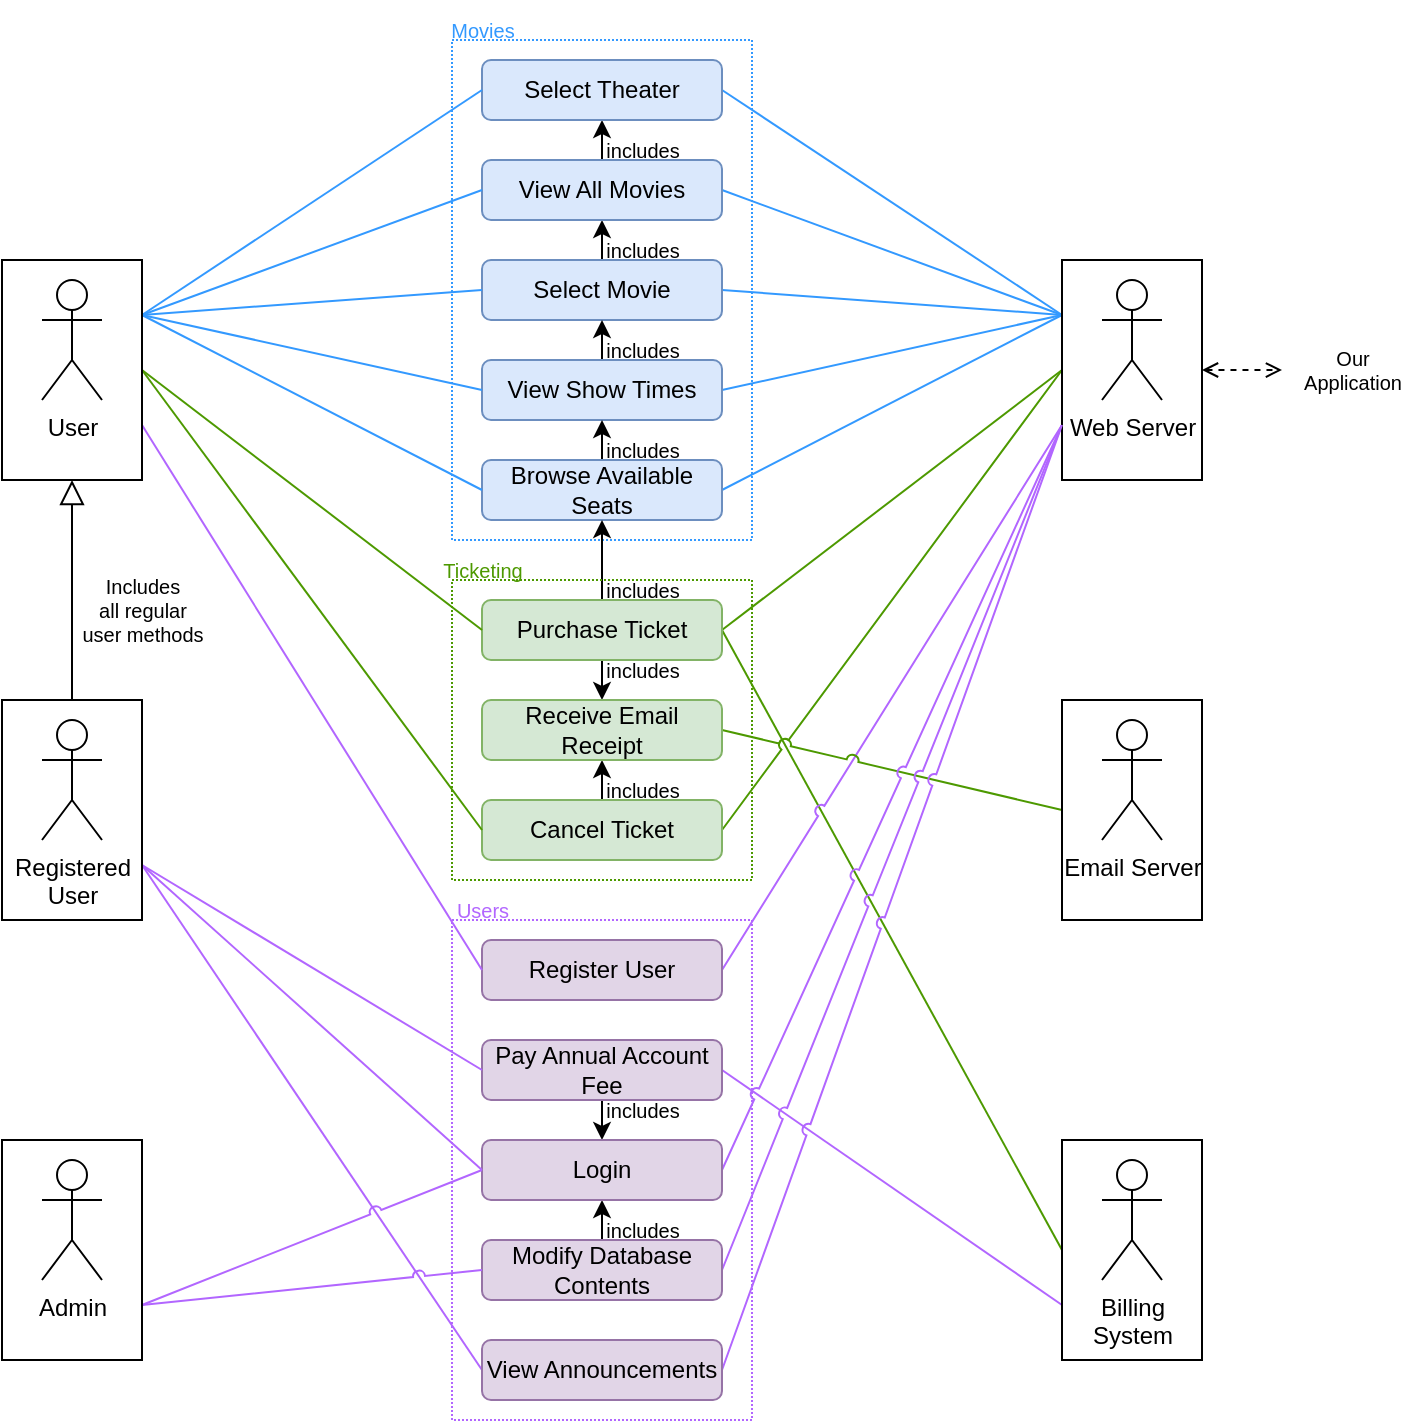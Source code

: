 <mxfile version="20.6.0" type="google"><diagram id="EmOYeHWcsqEJydlF3IlL" name="Page-1"><mxGraphModel dx="1343" dy="796" grid="1" gridSize="10" guides="1" tooltips="1" connect="1" arrows="1" fold="1" page="1" pageScale="1" pageWidth="1700" pageHeight="1100" math="0" shadow="0"><root><mxCell id="0"/><mxCell id="1" parent="0"/><mxCell id="tirdepiLuhcAL1zVAuzL-91" value="" style="rounded=0;whiteSpace=wrap;html=1;fontSize=10;fillColor=none;dashed=1;dashPattern=1 1;strokeColor=#3399FF;" vertex="1" parent="1"><mxGeometry x="315" y="30" width="150" height="250" as="geometry"/></mxCell><mxCell id="tirdepiLuhcAL1zVAuzL-89" value="" style="rounded=0;whiteSpace=wrap;html=1;fontSize=10;fillColor=none;dashed=1;dashPattern=1 1;strokeColor=#B266FF;" vertex="1" parent="1"><mxGeometry x="315" y="470" width="150" height="250" as="geometry"/></mxCell><mxCell id="tirdepiLuhcAL1zVAuzL-1" value="User" style="shape=umlActor;verticalLabelPosition=bottom;verticalAlign=top;html=1;outlineConnect=0;" vertex="1" parent="1"><mxGeometry x="110" y="150" width="30" height="60" as="geometry"/></mxCell><mxCell id="tirdepiLuhcAL1zVAuzL-26" style="edgeStyle=orthogonalEdgeStyle;rounded=0;orthogonalLoop=1;jettySize=auto;html=1;exitX=0.5;exitY=0;exitDx=0;exitDy=0;entryX=0.5;entryY=1;entryDx=0;entryDy=0;" edge="1" parent="1" source="tirdepiLuhcAL1zVAuzL-2" target="tirdepiLuhcAL1zVAuzL-10"><mxGeometry relative="1" as="geometry"/></mxCell><mxCell id="tirdepiLuhcAL1zVAuzL-73" style="edgeStyle=none;rounded=0;orthogonalLoop=1;jettySize=auto;html=1;exitX=1;exitY=0.5;exitDx=0;exitDy=0;entryX=0;entryY=0.25;entryDx=0;entryDy=0;fontSize=10;endArrow=none;endFill=0;endSize=6;jumpStyle=arc;strokeColor=#3399FF;" edge="1" parent="1" source="tirdepiLuhcAL1zVAuzL-2" target="tirdepiLuhcAL1zVAuzL-37"><mxGeometry relative="1" as="geometry"/></mxCell><mxCell id="tirdepiLuhcAL1zVAuzL-2" value="Select Movie" style="rounded=1;whiteSpace=wrap;html=1;fillColor=#dae8fc;strokeColor=#6c8ebf;" vertex="1" parent="1"><mxGeometry x="330" y="140" width="120" height="30" as="geometry"/></mxCell><mxCell id="tirdepiLuhcAL1zVAuzL-27" style="edgeStyle=orthogonalEdgeStyle;rounded=0;orthogonalLoop=1;jettySize=auto;html=1;exitX=0.5;exitY=0;exitDx=0;exitDy=0;entryX=0.5;entryY=1;entryDx=0;entryDy=0;" edge="1" parent="1" source="tirdepiLuhcAL1zVAuzL-3" target="tirdepiLuhcAL1zVAuzL-2"><mxGeometry relative="1" as="geometry"/></mxCell><mxCell id="tirdepiLuhcAL1zVAuzL-74" style="edgeStyle=none;rounded=0;orthogonalLoop=1;jettySize=auto;html=1;exitX=1;exitY=0.5;exitDx=0;exitDy=0;entryX=0;entryY=0.25;entryDx=0;entryDy=0;fontSize=10;endArrow=none;endFill=0;endSize=6;jumpStyle=arc;strokeColor=#3399FF;" edge="1" parent="1" source="tirdepiLuhcAL1zVAuzL-3" target="tirdepiLuhcAL1zVAuzL-37"><mxGeometry relative="1" as="geometry"/></mxCell><mxCell id="tirdepiLuhcAL1zVAuzL-3" value="View Show Times" style="rounded=1;whiteSpace=wrap;html=1;fillColor=#dae8fc;strokeColor=#6c8ebf;" vertex="1" parent="1"><mxGeometry x="330" y="190" width="120" height="30" as="geometry"/></mxCell><mxCell id="tirdepiLuhcAL1zVAuzL-28" style="edgeStyle=orthogonalEdgeStyle;rounded=0;orthogonalLoop=1;jettySize=auto;html=1;exitX=0.5;exitY=0;exitDx=0;exitDy=0;entryX=0.5;entryY=1;entryDx=0;entryDy=0;" edge="1" parent="1" source="tirdepiLuhcAL1zVAuzL-5" target="tirdepiLuhcAL1zVAuzL-3"><mxGeometry relative="1" as="geometry"/></mxCell><mxCell id="tirdepiLuhcAL1zVAuzL-75" style="edgeStyle=none;rounded=0;orthogonalLoop=1;jettySize=auto;html=1;exitX=1;exitY=0.5;exitDx=0;exitDy=0;entryX=0;entryY=0.25;entryDx=0;entryDy=0;fontSize=10;endArrow=none;endFill=0;endSize=6;jumpStyle=arc;strokeColor=#3399FF;" edge="1" parent="1" source="tirdepiLuhcAL1zVAuzL-5" target="tirdepiLuhcAL1zVAuzL-37"><mxGeometry relative="1" as="geometry"/></mxCell><mxCell id="tirdepiLuhcAL1zVAuzL-5" value="Browse Available Seats" style="rounded=1;whiteSpace=wrap;html=1;fillColor=#dae8fc;strokeColor=#6c8ebf;" vertex="1" parent="1"><mxGeometry x="330" y="240" width="120" height="30" as="geometry"/></mxCell><mxCell id="tirdepiLuhcAL1zVAuzL-29" style="edgeStyle=orthogonalEdgeStyle;rounded=0;orthogonalLoop=1;jettySize=auto;html=1;exitX=0.5;exitY=1;exitDx=0;exitDy=0;entryX=0.5;entryY=0;entryDx=0;entryDy=0;" edge="1" parent="1" source="tirdepiLuhcAL1zVAuzL-6" target="tirdepiLuhcAL1zVAuzL-19"><mxGeometry relative="1" as="geometry"/></mxCell><mxCell id="tirdepiLuhcAL1zVAuzL-31" style="edgeStyle=orthogonalEdgeStyle;rounded=0;orthogonalLoop=1;jettySize=auto;html=1;exitX=0.5;exitY=0;exitDx=0;exitDy=0;entryX=0.5;entryY=1;entryDx=0;entryDy=0;" edge="1" parent="1" source="tirdepiLuhcAL1zVAuzL-6" target="tirdepiLuhcAL1zVAuzL-5"><mxGeometry relative="1" as="geometry"/></mxCell><mxCell id="tirdepiLuhcAL1zVAuzL-76" style="edgeStyle=none;rounded=0;orthogonalLoop=1;jettySize=auto;html=1;exitX=1;exitY=0.5;exitDx=0;exitDy=0;entryX=0;entryY=0.5;entryDx=0;entryDy=0;fontSize=10;endArrow=none;endFill=0;endSize=6;jumpStyle=arc;strokeColor=#4D9900;" edge="1" parent="1" source="tirdepiLuhcAL1zVAuzL-6" target="tirdepiLuhcAL1zVAuzL-37"><mxGeometry relative="1" as="geometry"/></mxCell><mxCell id="tirdepiLuhcAL1zVAuzL-79" style="edgeStyle=none;rounded=0;orthogonalLoop=1;jettySize=auto;html=1;exitX=1;exitY=0.5;exitDx=0;exitDy=0;entryX=0;entryY=0.5;entryDx=0;entryDy=0;fontSize=10;endArrow=none;endFill=0;endSize=6;jumpStyle=arc;strokeColor=#4D9900;" edge="1" parent="1" source="tirdepiLuhcAL1zVAuzL-6" target="tirdepiLuhcAL1zVAuzL-39"><mxGeometry relative="1" as="geometry"/></mxCell><mxCell id="tirdepiLuhcAL1zVAuzL-6" value="Purchase Ticket" style="rounded=1;whiteSpace=wrap;html=1;fillColor=#d5e8d4;strokeColor=#82b366;" vertex="1" parent="1"><mxGeometry x="330" y="310" width="120" height="30" as="geometry"/></mxCell><mxCell id="tirdepiLuhcAL1zVAuzL-30" style="edgeStyle=orthogonalEdgeStyle;rounded=0;orthogonalLoop=1;jettySize=auto;html=1;exitX=0.5;exitY=0;exitDx=0;exitDy=0;entryX=0.5;entryY=1;entryDx=0;entryDy=0;" edge="1" parent="1" source="tirdepiLuhcAL1zVAuzL-7" target="tirdepiLuhcAL1zVAuzL-19"><mxGeometry relative="1" as="geometry"/></mxCell><mxCell id="tirdepiLuhcAL1zVAuzL-77" style="edgeStyle=none;rounded=0;orthogonalLoop=1;jettySize=auto;html=1;exitX=1;exitY=0.5;exitDx=0;exitDy=0;entryX=0;entryY=0.5;entryDx=0;entryDy=0;fontSize=10;endArrow=none;endFill=0;endSize=6;jumpStyle=arc;strokeColor=#4D9900;" edge="1" parent="1" source="tirdepiLuhcAL1zVAuzL-7" target="tirdepiLuhcAL1zVAuzL-37"><mxGeometry relative="1" as="geometry"/></mxCell><mxCell id="tirdepiLuhcAL1zVAuzL-7" value="Cancel Ticket" style="rounded=1;whiteSpace=wrap;html=1;fillColor=#d5e8d4;strokeColor=#82b366;" vertex="1" parent="1"><mxGeometry x="330" y="410" width="120" height="30" as="geometry"/></mxCell><mxCell id="tirdepiLuhcAL1zVAuzL-78" style="edgeStyle=none;rounded=0;orthogonalLoop=1;jettySize=auto;html=1;exitX=1;exitY=0.5;exitDx=0;exitDy=0;entryX=0;entryY=0.75;entryDx=0;entryDy=0;fontSize=10;endArrow=none;endFill=0;endSize=6;jumpStyle=arc;strokeColor=#B266FF;" edge="1" parent="1" source="tirdepiLuhcAL1zVAuzL-8" target="tirdepiLuhcAL1zVAuzL-37"><mxGeometry relative="1" as="geometry"/></mxCell><mxCell id="tirdepiLuhcAL1zVAuzL-8" value="Register User" style="rounded=1;whiteSpace=wrap;html=1;fillColor=#e1d5e7;strokeColor=#9673a6;" vertex="1" parent="1"><mxGeometry x="330" y="480" width="120" height="30" as="geometry"/></mxCell><mxCell id="tirdepiLuhcAL1zVAuzL-25" style="edgeStyle=orthogonalEdgeStyle;rounded=0;orthogonalLoop=1;jettySize=auto;html=1;exitX=0.5;exitY=0;exitDx=0;exitDy=0;entryX=0.5;entryY=1;entryDx=0;entryDy=0;" edge="1" parent="1" source="tirdepiLuhcAL1zVAuzL-10" target="tirdepiLuhcAL1zVAuzL-11"><mxGeometry relative="1" as="geometry"/></mxCell><mxCell id="tirdepiLuhcAL1zVAuzL-72" style="edgeStyle=none;rounded=0;orthogonalLoop=1;jettySize=auto;html=1;exitX=1;exitY=0.5;exitDx=0;exitDy=0;entryX=0;entryY=0.25;entryDx=0;entryDy=0;fontSize=10;endArrow=none;endFill=0;endSize=6;jumpStyle=arc;strokeColor=#3399FF;" edge="1" parent="1" source="tirdepiLuhcAL1zVAuzL-10" target="tirdepiLuhcAL1zVAuzL-37"><mxGeometry relative="1" as="geometry"/></mxCell><mxCell id="tirdepiLuhcAL1zVAuzL-10" value="View All Movies" style="rounded=1;whiteSpace=wrap;html=1;fillColor=#dae8fc;strokeColor=#6c8ebf;" vertex="1" parent="1"><mxGeometry x="330" y="90" width="120" height="30" as="geometry"/></mxCell><mxCell id="tirdepiLuhcAL1zVAuzL-71" style="edgeStyle=none;rounded=0;orthogonalLoop=1;jettySize=auto;html=1;exitX=1;exitY=0.5;exitDx=0;exitDy=0;entryX=0;entryY=0.25;entryDx=0;entryDy=0;fontSize=10;endArrow=none;endFill=0;endSize=6;jumpStyle=arc;strokeColor=#3399FF;" edge="1" parent="1" source="tirdepiLuhcAL1zVAuzL-11" target="tirdepiLuhcAL1zVAuzL-37"><mxGeometry relative="1" as="geometry"/></mxCell><mxCell id="tirdepiLuhcAL1zVAuzL-11" value="Select Theater" style="rounded=1;whiteSpace=wrap;html=1;fillColor=#dae8fc;strokeColor=#6c8ebf;" vertex="1" parent="1"><mxGeometry x="330" y="40" width="120" height="30" as="geometry"/></mxCell><mxCell id="tirdepiLuhcAL1zVAuzL-12" value="Web Server" style="shape=umlActor;verticalLabelPosition=bottom;verticalAlign=top;html=1;outlineConnect=0;" vertex="1" parent="1"><mxGeometry x="640" y="150" width="30" height="60" as="geometry"/></mxCell><mxCell id="tirdepiLuhcAL1zVAuzL-13" value="Registered&lt;br&gt;User" style="shape=umlActor;verticalLabelPosition=bottom;verticalAlign=top;html=1;outlineConnect=0;" vertex="1" parent="1"><mxGeometry x="110" y="370" width="30" height="60" as="geometry"/></mxCell><mxCell id="tirdepiLuhcAL1zVAuzL-15" value="Email Server" style="shape=umlActor;verticalLabelPosition=bottom;verticalAlign=top;html=1;outlineConnect=0;" vertex="1" parent="1"><mxGeometry x="640" y="370" width="30" height="60" as="geometry"/></mxCell><mxCell id="tirdepiLuhcAL1zVAuzL-18" value="Admin" style="shape=umlActor;verticalLabelPosition=bottom;verticalAlign=top;html=1;outlineConnect=0;" vertex="1" parent="1"><mxGeometry x="110" y="590" width="30" height="60" as="geometry"/></mxCell><mxCell id="tirdepiLuhcAL1zVAuzL-68" style="edgeStyle=none;rounded=0;orthogonalLoop=1;jettySize=auto;html=1;exitX=1;exitY=0.5;exitDx=0;exitDy=0;entryX=0;entryY=0.5;entryDx=0;entryDy=0;fontSize=10;endArrow=none;endFill=0;endSize=6;jumpStyle=arc;strokeColor=#4D9900;" edge="1" parent="1" source="tirdepiLuhcAL1zVAuzL-19" target="tirdepiLuhcAL1zVAuzL-38"><mxGeometry relative="1" as="geometry"/></mxCell><mxCell id="tirdepiLuhcAL1zVAuzL-19" value="Receive Email Receipt" style="rounded=1;whiteSpace=wrap;html=1;fillColor=#d5e8d4;strokeColor=#82b366;" vertex="1" parent="1"><mxGeometry x="330" y="360" width="120" height="30" as="geometry"/></mxCell><mxCell id="tirdepiLuhcAL1zVAuzL-32" style="edgeStyle=orthogonalEdgeStyle;rounded=0;orthogonalLoop=1;jettySize=auto;html=1;exitX=0.5;exitY=1;exitDx=0;exitDy=0;entryX=0.5;entryY=0;entryDx=0;entryDy=0;" edge="1" parent="1" source="tirdepiLuhcAL1zVAuzL-20" target="tirdepiLuhcAL1zVAuzL-22"><mxGeometry relative="1" as="geometry"/></mxCell><mxCell id="tirdepiLuhcAL1zVAuzL-80" style="edgeStyle=none;rounded=0;orthogonalLoop=1;jettySize=auto;html=1;exitX=1;exitY=0.5;exitDx=0;exitDy=0;entryX=0;entryY=0.75;entryDx=0;entryDy=0;fontSize=10;endArrow=none;endFill=0;endSize=6;jumpStyle=arc;strokeColor=#B266FF;" edge="1" parent="1" source="tirdepiLuhcAL1zVAuzL-20" target="tirdepiLuhcAL1zVAuzL-39"><mxGeometry relative="1" as="geometry"/></mxCell><mxCell id="tirdepiLuhcAL1zVAuzL-20" value="Pay Annual Account Fee" style="rounded=1;whiteSpace=wrap;html=1;fillColor=#e1d5e7;strokeColor=#9673a6;" vertex="1" parent="1"><mxGeometry x="330" y="530" width="120" height="30" as="geometry"/></mxCell><mxCell id="tirdepiLuhcAL1zVAuzL-33" style="edgeStyle=orthogonalEdgeStyle;rounded=0;orthogonalLoop=1;jettySize=auto;html=1;exitX=0.5;exitY=0;exitDx=0;exitDy=0;entryX=0.5;entryY=1;entryDx=0;entryDy=0;" edge="1" parent="1" source="tirdepiLuhcAL1zVAuzL-21" target="tirdepiLuhcAL1zVAuzL-22"><mxGeometry relative="1" as="geometry"/></mxCell><mxCell id="tirdepiLuhcAL1zVAuzL-81" style="edgeStyle=none;rounded=0;orthogonalLoop=1;jettySize=auto;html=1;exitX=1;exitY=0.5;exitDx=0;exitDy=0;entryX=0;entryY=0.75;entryDx=0;entryDy=0;fontSize=10;endArrow=none;endFill=0;endSize=6;jumpStyle=arc;strokeColor=#B266FF;" edge="1" parent="1" source="tirdepiLuhcAL1zVAuzL-21" target="tirdepiLuhcAL1zVAuzL-37"><mxGeometry relative="1" as="geometry"/></mxCell><mxCell id="tirdepiLuhcAL1zVAuzL-21" value="Modify Database Contents" style="rounded=1;whiteSpace=wrap;html=1;fillColor=#e1d5e7;strokeColor=#9673a6;" vertex="1" parent="1"><mxGeometry x="330" y="630" width="120" height="30" as="geometry"/></mxCell><mxCell id="tirdepiLuhcAL1zVAuzL-82" style="edgeStyle=none;rounded=0;orthogonalLoop=1;jettySize=auto;html=1;exitX=1;exitY=0.5;exitDx=0;exitDy=0;entryX=0;entryY=0.75;entryDx=0;entryDy=0;fontSize=10;endArrow=none;endFill=0;endSize=6;jumpStyle=arc;strokeColor=#B266FF;" edge="1" parent="1" source="tirdepiLuhcAL1zVAuzL-22" target="tirdepiLuhcAL1zVAuzL-37"><mxGeometry relative="1" as="geometry"/></mxCell><mxCell id="tirdepiLuhcAL1zVAuzL-22" value="Login" style="rounded=1;whiteSpace=wrap;html=1;fillColor=#e1d5e7;strokeColor=#9673a6;" vertex="1" parent="1"><mxGeometry x="330" y="580" width="120" height="30" as="geometry"/></mxCell><mxCell id="tirdepiLuhcAL1zVAuzL-23" value="Billing&lt;br&gt;System" style="shape=umlActor;verticalLabelPosition=bottom;verticalAlign=top;html=1;outlineConnect=0;" vertex="1" parent="1"><mxGeometry x="640" y="590" width="30" height="60" as="geometry"/></mxCell><mxCell id="tirdepiLuhcAL1zVAuzL-49" style="rounded=0;orthogonalLoop=1;jettySize=auto;html=1;exitX=1;exitY=0.25;exitDx=0;exitDy=0;entryX=0;entryY=0.5;entryDx=0;entryDy=0;fontSize=10;endArrow=none;endFill=0;jumpStyle=arc;strokeColor=#3399FF;" edge="1" parent="1" source="tirdepiLuhcAL1zVAuzL-34" target="tirdepiLuhcAL1zVAuzL-11"><mxGeometry relative="1" as="geometry"/></mxCell><mxCell id="tirdepiLuhcAL1zVAuzL-50" style="edgeStyle=none;rounded=0;orthogonalLoop=1;jettySize=auto;html=1;exitX=1;exitY=0.25;exitDx=0;exitDy=0;entryX=0;entryY=0.5;entryDx=0;entryDy=0;fontSize=10;endArrow=none;endFill=0;jumpStyle=arc;strokeColor=#3399FF;" edge="1" parent="1" source="tirdepiLuhcAL1zVAuzL-34" target="tirdepiLuhcAL1zVAuzL-10"><mxGeometry relative="1" as="geometry"/></mxCell><mxCell id="tirdepiLuhcAL1zVAuzL-51" style="edgeStyle=none;rounded=0;orthogonalLoop=1;jettySize=auto;html=1;exitX=1;exitY=0.25;exitDx=0;exitDy=0;entryX=0;entryY=0.5;entryDx=0;entryDy=0;fontSize=10;endArrow=none;endFill=0;jumpStyle=arc;strokeColor=#3399FF;" edge="1" parent="1" source="tirdepiLuhcAL1zVAuzL-34" target="tirdepiLuhcAL1zVAuzL-2"><mxGeometry relative="1" as="geometry"/></mxCell><mxCell id="tirdepiLuhcAL1zVAuzL-52" style="edgeStyle=none;rounded=0;orthogonalLoop=1;jettySize=auto;html=1;exitX=1;exitY=0.25;exitDx=0;exitDy=0;entryX=0;entryY=0.5;entryDx=0;entryDy=0;fontSize=10;endArrow=none;endFill=0;jumpStyle=arc;strokeColor=#3399FF;" edge="1" parent="1" source="tirdepiLuhcAL1zVAuzL-34" target="tirdepiLuhcAL1zVAuzL-3"><mxGeometry relative="1" as="geometry"/></mxCell><mxCell id="tirdepiLuhcAL1zVAuzL-53" style="edgeStyle=none;rounded=0;orthogonalLoop=1;jettySize=auto;html=1;exitX=1;exitY=0.25;exitDx=0;exitDy=0;entryX=0;entryY=0.5;entryDx=0;entryDy=0;fontSize=10;endArrow=none;endFill=0;jumpStyle=arc;strokeColor=#3399FF;" edge="1" parent="1" source="tirdepiLuhcAL1zVAuzL-34" target="tirdepiLuhcAL1zVAuzL-5"><mxGeometry relative="1" as="geometry"/></mxCell><mxCell id="tirdepiLuhcAL1zVAuzL-54" style="edgeStyle=none;rounded=0;orthogonalLoop=1;jettySize=auto;html=1;exitX=1;exitY=0.5;exitDx=0;exitDy=0;entryX=0;entryY=0.5;entryDx=0;entryDy=0;fontSize=10;endArrow=none;endFill=0;jumpStyle=arc;strokeColor=#4D9900;" edge="1" parent="1" source="tirdepiLuhcAL1zVAuzL-34" target="tirdepiLuhcAL1zVAuzL-6"><mxGeometry relative="1" as="geometry"/></mxCell><mxCell id="tirdepiLuhcAL1zVAuzL-55" style="edgeStyle=none;rounded=0;orthogonalLoop=1;jettySize=auto;html=1;exitX=1;exitY=0.75;exitDx=0;exitDy=0;entryX=0;entryY=0.5;entryDx=0;entryDy=0;fontSize=10;endArrow=none;endFill=0;jumpStyle=arc;strokeColor=#B266FF;" edge="1" parent="1" source="tirdepiLuhcAL1zVAuzL-34" target="tirdepiLuhcAL1zVAuzL-8"><mxGeometry relative="1" as="geometry"/></mxCell><mxCell id="tirdepiLuhcAL1zVAuzL-57" style="edgeStyle=none;rounded=0;orthogonalLoop=1;jettySize=auto;html=1;exitX=1;exitY=0.5;exitDx=0;exitDy=0;entryX=0;entryY=0.5;entryDx=0;entryDy=0;fontSize=10;endArrow=none;endFill=0;endSize=6;jumpStyle=arc;strokeColor=#4D9900;" edge="1" parent="1" source="tirdepiLuhcAL1zVAuzL-34" target="tirdepiLuhcAL1zVAuzL-7"><mxGeometry relative="1" as="geometry"/></mxCell><mxCell id="tirdepiLuhcAL1zVAuzL-34" value="" style="rounded=0;whiteSpace=wrap;html=1;fillColor=none;" vertex="1" parent="1"><mxGeometry x="90" y="140" width="70" height="110" as="geometry"/></mxCell><mxCell id="tirdepiLuhcAL1zVAuzL-56" style="edgeStyle=none;rounded=0;orthogonalLoop=1;jettySize=auto;html=1;exitX=0.5;exitY=0;exitDx=0;exitDy=0;entryX=0.5;entryY=1;entryDx=0;entryDy=0;fontSize=10;endArrow=block;endFill=0;endSize=10;" edge="1" parent="1" source="tirdepiLuhcAL1zVAuzL-35" target="tirdepiLuhcAL1zVAuzL-34"><mxGeometry relative="1" as="geometry"/></mxCell><mxCell id="tirdepiLuhcAL1zVAuzL-58" style="edgeStyle=none;rounded=0;orthogonalLoop=1;jettySize=auto;html=1;exitX=1;exitY=0.75;exitDx=0;exitDy=0;entryX=0;entryY=0.5;entryDx=0;entryDy=0;fontSize=10;endArrow=none;endFill=0;endSize=6;jumpStyle=arc;strokeColor=#B266FF;" edge="1" parent="1" source="tirdepiLuhcAL1zVAuzL-35" target="tirdepiLuhcAL1zVAuzL-20"><mxGeometry relative="1" as="geometry"/></mxCell><mxCell id="tirdepiLuhcAL1zVAuzL-59" style="edgeStyle=none;rounded=0;orthogonalLoop=1;jettySize=auto;html=1;exitX=1;exitY=0.75;exitDx=0;exitDy=0;entryX=0;entryY=0.5;entryDx=0;entryDy=0;fontSize=10;endArrow=none;endFill=0;endSize=6;jumpStyle=arc;strokeColor=#B266FF;" edge="1" parent="1" source="tirdepiLuhcAL1zVAuzL-35" target="tirdepiLuhcAL1zVAuzL-22"><mxGeometry relative="1" as="geometry"/></mxCell><mxCell id="tirdepiLuhcAL1zVAuzL-98" style="edgeStyle=none;rounded=0;jumpStyle=arc;orthogonalLoop=1;jettySize=auto;html=1;exitX=1;exitY=0.75;exitDx=0;exitDy=0;entryX=0;entryY=0.5;entryDx=0;entryDy=0;strokeColor=#B266FF;fontSize=10;fontColor=#000000;endArrow=none;endFill=0;endSize=6;" edge="1" parent="1" source="tirdepiLuhcAL1zVAuzL-35" target="tirdepiLuhcAL1zVAuzL-97"><mxGeometry relative="1" as="geometry"/></mxCell><mxCell id="tirdepiLuhcAL1zVAuzL-35" value="" style="rounded=0;whiteSpace=wrap;html=1;fillColor=none;" vertex="1" parent="1"><mxGeometry x="90" y="360" width="70" height="110" as="geometry"/></mxCell><mxCell id="tirdepiLuhcAL1zVAuzL-60" style="edgeStyle=none;rounded=0;orthogonalLoop=1;jettySize=auto;html=1;exitX=1;exitY=0.75;exitDx=0;exitDy=0;entryX=0;entryY=0.5;entryDx=0;entryDy=0;fontSize=10;endArrow=none;endFill=0;endSize=6;jumpStyle=arc;strokeColor=#B266FF;" edge="1" parent="1" source="tirdepiLuhcAL1zVAuzL-36" target="tirdepiLuhcAL1zVAuzL-22"><mxGeometry relative="1" as="geometry"/></mxCell><mxCell id="tirdepiLuhcAL1zVAuzL-61" style="edgeStyle=none;rounded=0;orthogonalLoop=1;jettySize=auto;html=1;exitX=1;exitY=0.75;exitDx=0;exitDy=0;entryX=0;entryY=0.5;entryDx=0;entryDy=0;fontSize=10;endArrow=none;endFill=0;endSize=6;jumpStyle=arc;strokeColor=#B266FF;" edge="1" parent="1" source="tirdepiLuhcAL1zVAuzL-36" target="tirdepiLuhcAL1zVAuzL-21"><mxGeometry relative="1" as="geometry"/></mxCell><mxCell id="tirdepiLuhcAL1zVAuzL-36" value="" style="rounded=0;whiteSpace=wrap;html=1;fillColor=none;" vertex="1" parent="1"><mxGeometry x="90" y="580" width="70" height="110" as="geometry"/></mxCell><mxCell id="tirdepiLuhcAL1zVAuzL-100" style="edgeStyle=none;rounded=0;jumpStyle=arc;orthogonalLoop=1;jettySize=auto;html=1;exitX=1;exitY=0.5;exitDx=0;exitDy=0;strokeColor=#000000;fontSize=10;fontColor=#000000;endArrow=open;endFill=0;endSize=6;dashed=1;startArrow=open;startFill=0;" edge="1" parent="1" source="tirdepiLuhcAL1zVAuzL-37"><mxGeometry relative="1" as="geometry"><mxPoint x="730" y="195.034" as="targetPoint"/></mxGeometry></mxCell><mxCell id="tirdepiLuhcAL1zVAuzL-37" value="" style="rounded=0;whiteSpace=wrap;html=1;fillColor=none;" vertex="1" parent="1"><mxGeometry x="620" y="140" width="70" height="110" as="geometry"/></mxCell><mxCell id="tirdepiLuhcAL1zVAuzL-38" value="" style="rounded=0;whiteSpace=wrap;html=1;fillColor=none;" vertex="1" parent="1"><mxGeometry x="620" y="360" width="70" height="110" as="geometry"/></mxCell><mxCell id="tirdepiLuhcAL1zVAuzL-39" value="" style="rounded=0;whiteSpace=wrap;html=1;fillColor=none;" vertex="1" parent="1"><mxGeometry x="620" y="580" width="70" height="110" as="geometry"/></mxCell><mxCell id="tirdepiLuhcAL1zVAuzL-40" value="includes" style="text;html=1;align=center;verticalAlign=middle;resizable=0;points=[];autosize=1;strokeColor=none;fillColor=none;fontSize=10;" vertex="1" parent="1"><mxGeometry x="380" y="70" width="60" height="30" as="geometry"/></mxCell><mxCell id="tirdepiLuhcAL1zVAuzL-41" value="includes" style="text;html=1;align=center;verticalAlign=middle;resizable=0;points=[];autosize=1;strokeColor=none;fillColor=none;fontSize=10;" vertex="1" parent="1"><mxGeometry x="380" y="120" width="60" height="30" as="geometry"/></mxCell><mxCell id="tirdepiLuhcAL1zVAuzL-42" value="includes" style="text;html=1;align=center;verticalAlign=middle;resizable=0;points=[];autosize=1;strokeColor=none;fillColor=none;fontSize=10;" vertex="1" parent="1"><mxGeometry x="380" y="170" width="60" height="30" as="geometry"/></mxCell><mxCell id="tirdepiLuhcAL1zVAuzL-43" value="includes" style="text;html=1;align=center;verticalAlign=middle;resizable=0;points=[];autosize=1;strokeColor=none;fillColor=none;fontSize=10;" vertex="1" parent="1"><mxGeometry x="380" y="220" width="60" height="30" as="geometry"/></mxCell><mxCell id="tirdepiLuhcAL1zVAuzL-44" value="includes" style="text;html=1;align=center;verticalAlign=middle;resizable=0;points=[];autosize=1;strokeColor=none;fillColor=none;fontSize=10;" vertex="1" parent="1"><mxGeometry x="380" y="290" width="60" height="30" as="geometry"/></mxCell><mxCell id="tirdepiLuhcAL1zVAuzL-45" value="includes" style="text;html=1;align=center;verticalAlign=middle;resizable=0;points=[];autosize=1;strokeColor=none;fillColor=none;fontSize=10;" vertex="1" parent="1"><mxGeometry x="380" y="330" width="60" height="30" as="geometry"/></mxCell><mxCell id="tirdepiLuhcAL1zVAuzL-46" value="includes" style="text;html=1;align=center;verticalAlign=middle;resizable=0;points=[];autosize=1;strokeColor=none;fillColor=none;fontSize=10;" vertex="1" parent="1"><mxGeometry x="380" y="390" width="60" height="30" as="geometry"/></mxCell><mxCell id="tirdepiLuhcAL1zVAuzL-47" value="includes" style="text;html=1;align=center;verticalAlign=middle;resizable=0;points=[];autosize=1;strokeColor=none;fillColor=none;fontSize=10;" vertex="1" parent="1"><mxGeometry x="380" y="550" width="60" height="30" as="geometry"/></mxCell><mxCell id="tirdepiLuhcAL1zVAuzL-48" value="includes" style="text;html=1;align=center;verticalAlign=middle;resizable=0;points=[];autosize=1;strokeColor=none;fillColor=none;fontSize=10;" vertex="1" parent="1"><mxGeometry x="380" y="610" width="60" height="30" as="geometry"/></mxCell><mxCell id="tirdepiLuhcAL1zVAuzL-90" value="" style="rounded=0;whiteSpace=wrap;html=1;fontSize=10;fillColor=none;dashed=1;dashPattern=1 1;strokeColor=#4D9900;" vertex="1" parent="1"><mxGeometry x="315" y="300" width="150" height="150" as="geometry"/></mxCell><mxCell id="tirdepiLuhcAL1zVAuzL-92" value="Movies" style="text;html=1;align=center;verticalAlign=middle;resizable=0;points=[];autosize=1;strokeColor=none;fillColor=none;fontSize=10;fontColor=#3399FF;" vertex="1" parent="1"><mxGeometry x="300" y="10" width="60" height="30" as="geometry"/></mxCell><mxCell id="tirdepiLuhcAL1zVAuzL-93" value="Ticketing" style="text;html=1;align=center;verticalAlign=middle;resizable=0;points=[];autosize=1;strokeColor=none;fillColor=none;fontSize=10;fontColor=#4D9900;" vertex="1" parent="1"><mxGeometry x="300" y="280" width="60" height="30" as="geometry"/></mxCell><mxCell id="tirdepiLuhcAL1zVAuzL-94" value="Users" style="text;html=1;align=center;verticalAlign=middle;resizable=0;points=[];autosize=1;strokeColor=none;fillColor=none;fontSize=10;fontColor=#B266FF;" vertex="1" parent="1"><mxGeometry x="305" y="450" width="50" height="30" as="geometry"/></mxCell><mxCell id="tirdepiLuhcAL1zVAuzL-95" value="&lt;font color=&quot;#000000&quot;&gt;Includes&lt;br&gt;all regular&lt;br&gt;user methods&lt;br&gt;&lt;/font&gt;" style="text;html=1;align=center;verticalAlign=middle;resizable=0;points=[];autosize=1;strokeColor=none;fillColor=none;fontSize=10;fontColor=#B266FF;" vertex="1" parent="1"><mxGeometry x="120" y="290" width="80" height="50" as="geometry"/></mxCell><mxCell id="tirdepiLuhcAL1zVAuzL-99" style="edgeStyle=none;rounded=0;jumpStyle=arc;orthogonalLoop=1;jettySize=auto;html=1;exitX=1;exitY=0.5;exitDx=0;exitDy=0;entryX=0;entryY=0.75;entryDx=0;entryDy=0;strokeColor=#B266FF;fontSize=10;fontColor=#000000;endArrow=none;endFill=0;endSize=6;" edge="1" parent="1" source="tirdepiLuhcAL1zVAuzL-97" target="tirdepiLuhcAL1zVAuzL-37"><mxGeometry relative="1" as="geometry"/></mxCell><mxCell id="tirdepiLuhcAL1zVAuzL-97" value="View Announcements" style="rounded=1;whiteSpace=wrap;html=1;fillColor=#e1d5e7;strokeColor=#9673a6;" vertex="1" parent="1"><mxGeometry x="330" y="680" width="120" height="30" as="geometry"/></mxCell><mxCell id="tirdepiLuhcAL1zVAuzL-101" value="Our&lt;br&gt;Application" style="text;html=1;align=center;verticalAlign=middle;resizable=0;points=[];autosize=1;strokeColor=none;fillColor=none;fontSize=10;fontColor=#000000;" vertex="1" parent="1"><mxGeometry x="730" y="175" width="70" height="40" as="geometry"/></mxCell></root></mxGraphModel></diagram></mxfile>